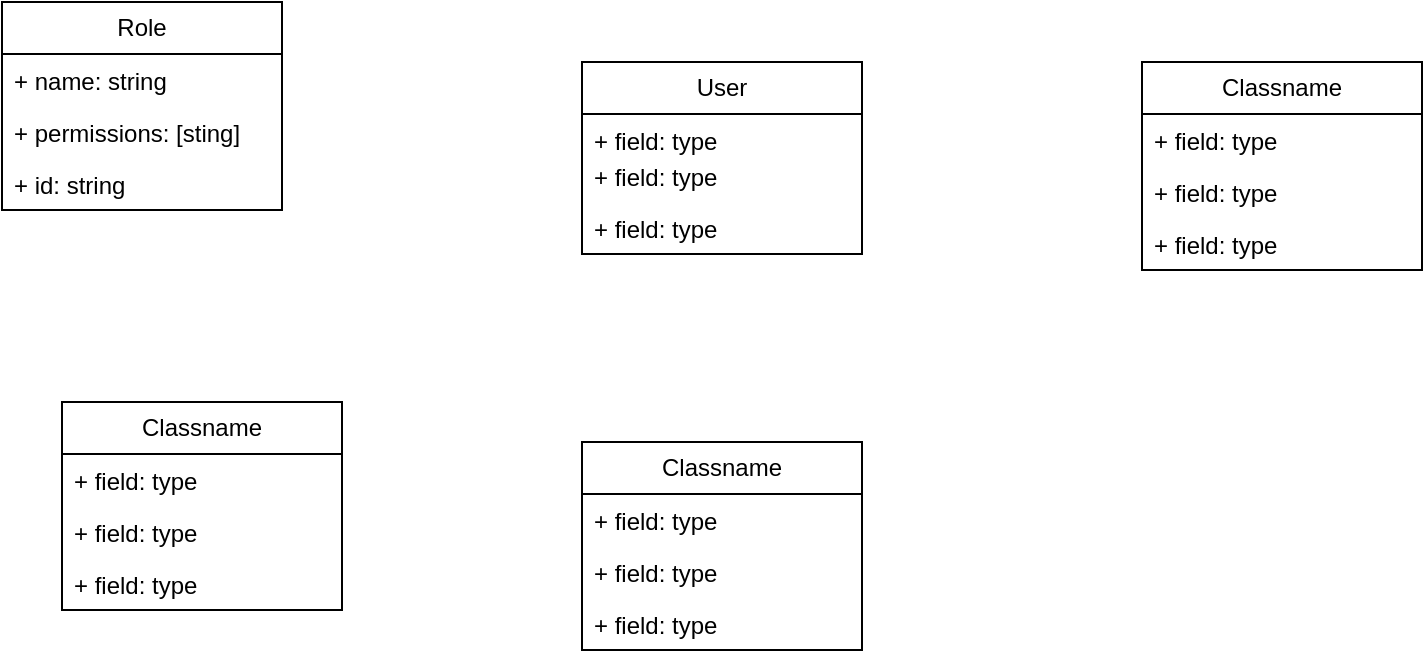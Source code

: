 <mxfile version="21.6.8" type="github">
  <diagram name="Page-1" id="eZ3ObeeP2i9zWdNqiV6I">
    <mxGraphModel dx="794" dy="456" grid="1" gridSize="10" guides="1" tooltips="1" connect="1" arrows="1" fold="1" page="1" pageScale="1" pageWidth="850" pageHeight="1100" math="0" shadow="0">
      <root>
        <mxCell id="0" />
        <mxCell id="1" parent="0" />
        <mxCell id="7oikiMIdH4YdpYxCFn40-1" value="Role" style="swimlane;fontStyle=0;childLayout=stackLayout;horizontal=1;startSize=26;fillColor=none;horizontalStack=0;resizeParent=1;resizeParentMax=0;resizeLast=0;collapsible=1;marginBottom=0;whiteSpace=wrap;html=1;" vertex="1" parent="1">
          <mxGeometry x="50" y="40" width="140" height="104" as="geometry" />
        </mxCell>
        <mxCell id="7oikiMIdH4YdpYxCFn40-2" value="+ name: string" style="text;strokeColor=none;fillColor=none;align=left;verticalAlign=top;spacingLeft=4;spacingRight=4;overflow=hidden;rotatable=0;points=[[0,0.5],[1,0.5]];portConstraint=eastwest;whiteSpace=wrap;html=1;" vertex="1" parent="7oikiMIdH4YdpYxCFn40-1">
          <mxGeometry y="26" width="140" height="26" as="geometry" />
        </mxCell>
        <mxCell id="7oikiMIdH4YdpYxCFn40-3" value="+ permissions: [sting]" style="text;strokeColor=none;fillColor=none;align=left;verticalAlign=top;spacingLeft=4;spacingRight=4;overflow=hidden;rotatable=0;points=[[0,0.5],[1,0.5]];portConstraint=eastwest;whiteSpace=wrap;html=1;" vertex="1" parent="7oikiMIdH4YdpYxCFn40-1">
          <mxGeometry y="52" width="140" height="26" as="geometry" />
        </mxCell>
        <mxCell id="7oikiMIdH4YdpYxCFn40-4" value="+ id: string" style="text;strokeColor=none;fillColor=none;align=left;verticalAlign=top;spacingLeft=4;spacingRight=4;overflow=hidden;rotatable=0;points=[[0,0.5],[1,0.5]];portConstraint=eastwest;whiteSpace=wrap;html=1;" vertex="1" parent="7oikiMIdH4YdpYxCFn40-1">
          <mxGeometry y="78" width="140" height="26" as="geometry" />
        </mxCell>
        <mxCell id="7oikiMIdH4YdpYxCFn40-5" value="User" style="swimlane;fontStyle=0;childLayout=stackLayout;horizontal=1;startSize=26;fillColor=none;horizontalStack=0;resizeParent=1;resizeParentMax=0;resizeLast=0;collapsible=1;marginBottom=0;whiteSpace=wrap;html=1;" vertex="1" parent="1">
          <mxGeometry x="340" y="70" width="140" height="96" as="geometry" />
        </mxCell>
        <mxCell id="7oikiMIdH4YdpYxCFn40-6" value="+ field: type" style="text;strokeColor=none;fillColor=none;align=left;verticalAlign=top;spacingLeft=4;spacingRight=4;overflow=hidden;rotatable=0;points=[[0,0.5],[1,0.5]];portConstraint=eastwest;whiteSpace=wrap;html=1;" vertex="1" parent="7oikiMIdH4YdpYxCFn40-5">
          <mxGeometry y="26" width="140" height="18" as="geometry" />
        </mxCell>
        <mxCell id="7oikiMIdH4YdpYxCFn40-7" value="+ field: type" style="text;strokeColor=none;fillColor=none;align=left;verticalAlign=top;spacingLeft=4;spacingRight=4;overflow=hidden;rotatable=0;points=[[0,0.5],[1,0.5]];portConstraint=eastwest;whiteSpace=wrap;html=1;" vertex="1" parent="7oikiMIdH4YdpYxCFn40-5">
          <mxGeometry y="44" width="140" height="26" as="geometry" />
        </mxCell>
        <mxCell id="7oikiMIdH4YdpYxCFn40-8" value="+ field: type" style="text;strokeColor=none;fillColor=none;align=left;verticalAlign=top;spacingLeft=4;spacingRight=4;overflow=hidden;rotatable=0;points=[[0,0.5],[1,0.5]];portConstraint=eastwest;whiteSpace=wrap;html=1;" vertex="1" parent="7oikiMIdH4YdpYxCFn40-5">
          <mxGeometry y="70" width="140" height="26" as="geometry" />
        </mxCell>
        <mxCell id="7oikiMIdH4YdpYxCFn40-9" value="Classname" style="swimlane;fontStyle=0;childLayout=stackLayout;horizontal=1;startSize=26;fillColor=none;horizontalStack=0;resizeParent=1;resizeParentMax=0;resizeLast=0;collapsible=1;marginBottom=0;whiteSpace=wrap;html=1;" vertex="1" parent="1">
          <mxGeometry x="80" y="240" width="140" height="104" as="geometry" />
        </mxCell>
        <mxCell id="7oikiMIdH4YdpYxCFn40-10" value="+ field: type" style="text;strokeColor=none;fillColor=none;align=left;verticalAlign=top;spacingLeft=4;spacingRight=4;overflow=hidden;rotatable=0;points=[[0,0.5],[1,0.5]];portConstraint=eastwest;whiteSpace=wrap;html=1;" vertex="1" parent="7oikiMIdH4YdpYxCFn40-9">
          <mxGeometry y="26" width="140" height="26" as="geometry" />
        </mxCell>
        <mxCell id="7oikiMIdH4YdpYxCFn40-11" value="+ field: type" style="text;strokeColor=none;fillColor=none;align=left;verticalAlign=top;spacingLeft=4;spacingRight=4;overflow=hidden;rotatable=0;points=[[0,0.5],[1,0.5]];portConstraint=eastwest;whiteSpace=wrap;html=1;" vertex="1" parent="7oikiMIdH4YdpYxCFn40-9">
          <mxGeometry y="52" width="140" height="26" as="geometry" />
        </mxCell>
        <mxCell id="7oikiMIdH4YdpYxCFn40-12" value="+ field: type" style="text;strokeColor=none;fillColor=none;align=left;verticalAlign=top;spacingLeft=4;spacingRight=4;overflow=hidden;rotatable=0;points=[[0,0.5],[1,0.5]];portConstraint=eastwest;whiteSpace=wrap;html=1;" vertex="1" parent="7oikiMIdH4YdpYxCFn40-9">
          <mxGeometry y="78" width="140" height="26" as="geometry" />
        </mxCell>
        <mxCell id="7oikiMIdH4YdpYxCFn40-13" value="Classname" style="swimlane;fontStyle=0;childLayout=stackLayout;horizontal=1;startSize=26;fillColor=none;horizontalStack=0;resizeParent=1;resizeParentMax=0;resizeLast=0;collapsible=1;marginBottom=0;whiteSpace=wrap;html=1;" vertex="1" parent="1">
          <mxGeometry x="620" y="70" width="140" height="104" as="geometry" />
        </mxCell>
        <mxCell id="7oikiMIdH4YdpYxCFn40-14" value="+ field: type" style="text;strokeColor=none;fillColor=none;align=left;verticalAlign=top;spacingLeft=4;spacingRight=4;overflow=hidden;rotatable=0;points=[[0,0.5],[1,0.5]];portConstraint=eastwest;whiteSpace=wrap;html=1;" vertex="1" parent="7oikiMIdH4YdpYxCFn40-13">
          <mxGeometry y="26" width="140" height="26" as="geometry" />
        </mxCell>
        <mxCell id="7oikiMIdH4YdpYxCFn40-15" value="+ field: type" style="text;strokeColor=none;fillColor=none;align=left;verticalAlign=top;spacingLeft=4;spacingRight=4;overflow=hidden;rotatable=0;points=[[0,0.5],[1,0.5]];portConstraint=eastwest;whiteSpace=wrap;html=1;" vertex="1" parent="7oikiMIdH4YdpYxCFn40-13">
          <mxGeometry y="52" width="140" height="26" as="geometry" />
        </mxCell>
        <mxCell id="7oikiMIdH4YdpYxCFn40-16" value="+ field: type" style="text;strokeColor=none;fillColor=none;align=left;verticalAlign=top;spacingLeft=4;spacingRight=4;overflow=hidden;rotatable=0;points=[[0,0.5],[1,0.5]];portConstraint=eastwest;whiteSpace=wrap;html=1;" vertex="1" parent="7oikiMIdH4YdpYxCFn40-13">
          <mxGeometry y="78" width="140" height="26" as="geometry" />
        </mxCell>
        <mxCell id="7oikiMIdH4YdpYxCFn40-17" value="Classname" style="swimlane;fontStyle=0;childLayout=stackLayout;horizontal=1;startSize=26;fillColor=none;horizontalStack=0;resizeParent=1;resizeParentMax=0;resizeLast=0;collapsible=1;marginBottom=0;whiteSpace=wrap;html=1;" vertex="1" parent="1">
          <mxGeometry x="340" y="260" width="140" height="104" as="geometry" />
        </mxCell>
        <mxCell id="7oikiMIdH4YdpYxCFn40-18" value="+ field: type" style="text;strokeColor=none;fillColor=none;align=left;verticalAlign=top;spacingLeft=4;spacingRight=4;overflow=hidden;rotatable=0;points=[[0,0.5],[1,0.5]];portConstraint=eastwest;whiteSpace=wrap;html=1;" vertex="1" parent="7oikiMIdH4YdpYxCFn40-17">
          <mxGeometry y="26" width="140" height="26" as="geometry" />
        </mxCell>
        <mxCell id="7oikiMIdH4YdpYxCFn40-19" value="+ field: type" style="text;strokeColor=none;fillColor=none;align=left;verticalAlign=top;spacingLeft=4;spacingRight=4;overflow=hidden;rotatable=0;points=[[0,0.5],[1,0.5]];portConstraint=eastwest;whiteSpace=wrap;html=1;" vertex="1" parent="7oikiMIdH4YdpYxCFn40-17">
          <mxGeometry y="52" width="140" height="26" as="geometry" />
        </mxCell>
        <mxCell id="7oikiMIdH4YdpYxCFn40-20" value="+ field: type" style="text;strokeColor=none;fillColor=none;align=left;verticalAlign=top;spacingLeft=4;spacingRight=4;overflow=hidden;rotatable=0;points=[[0,0.5],[1,0.5]];portConstraint=eastwest;whiteSpace=wrap;html=1;" vertex="1" parent="7oikiMIdH4YdpYxCFn40-17">
          <mxGeometry y="78" width="140" height="26" as="geometry" />
        </mxCell>
      </root>
    </mxGraphModel>
  </diagram>
</mxfile>
